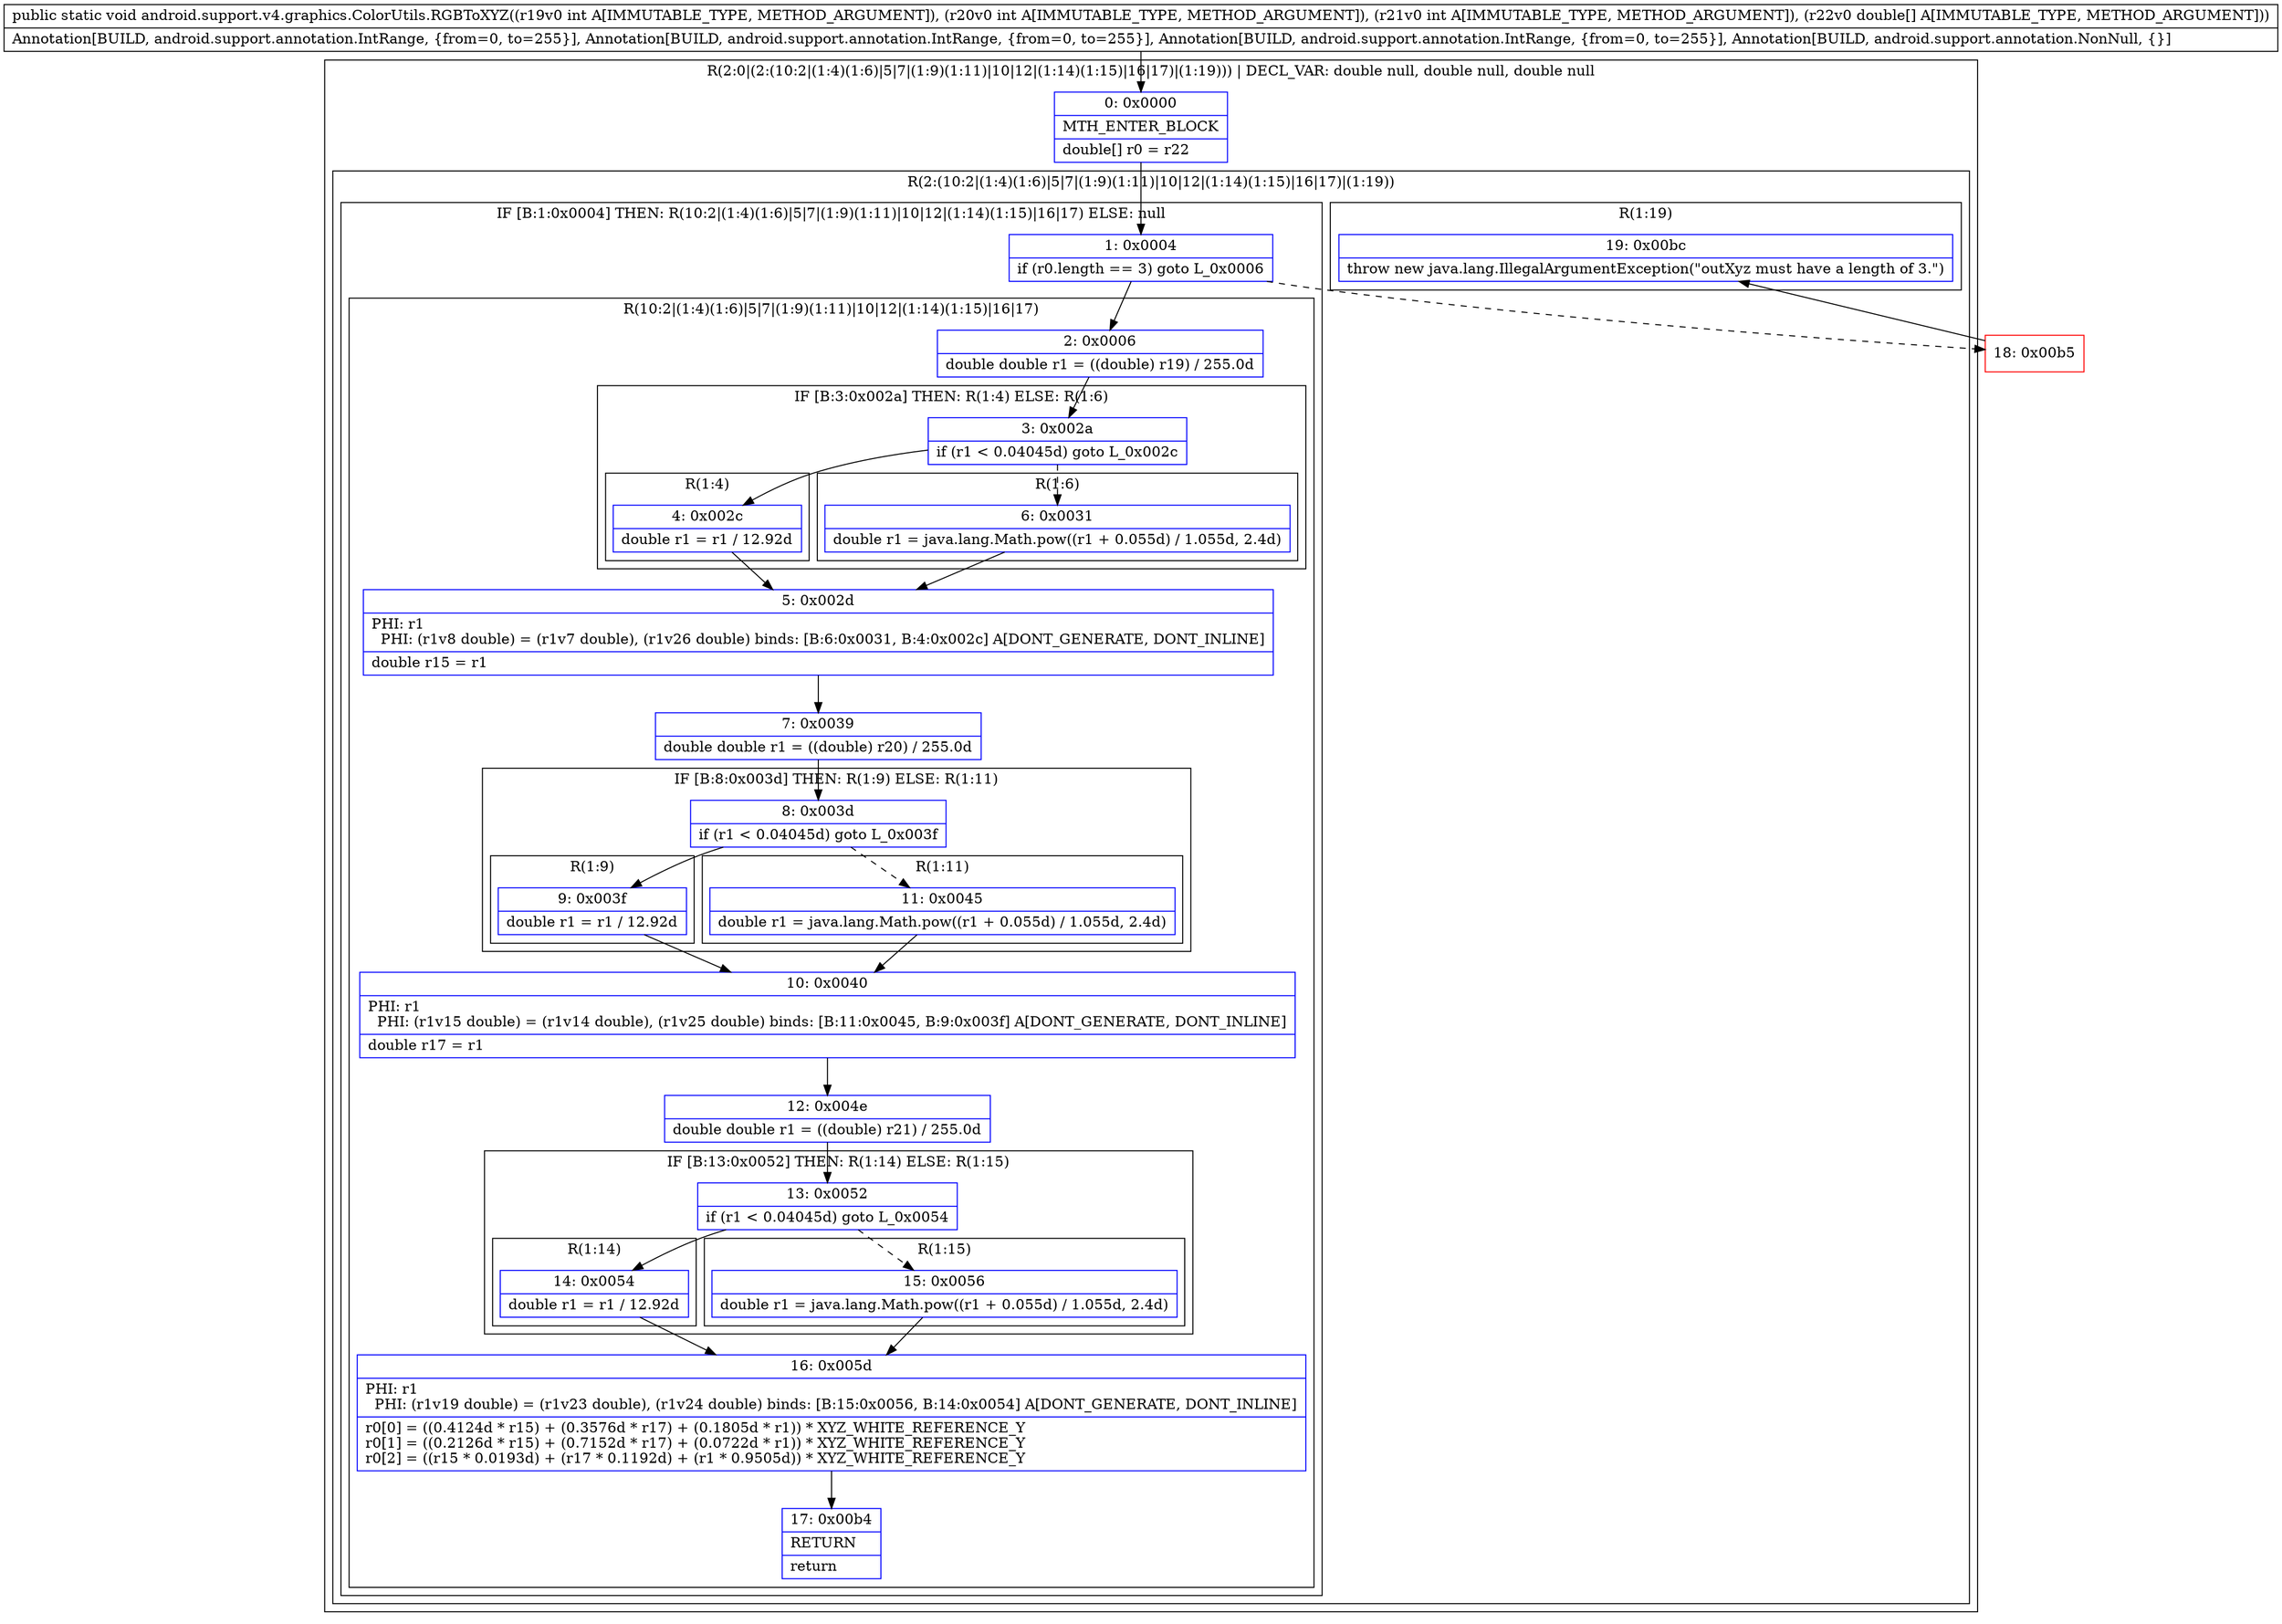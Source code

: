 digraph "CFG forandroid.support.v4.graphics.ColorUtils.RGBToXYZ(III[D)V" {
subgraph cluster_Region_1848391071 {
label = "R(2:0|(2:(10:2|(1:4)(1:6)|5|7|(1:9)(1:11)|10|12|(1:14)(1:15)|16|17)|(1:19))) | DECL_VAR: double null, double null, double null\l";
node [shape=record,color=blue];
Node_0 [shape=record,label="{0\:\ 0x0000|MTH_ENTER_BLOCK\l|double[] r0 = r22\l}"];
subgraph cluster_Region_1184311918 {
label = "R(2:(10:2|(1:4)(1:6)|5|7|(1:9)(1:11)|10|12|(1:14)(1:15)|16|17)|(1:19))";
node [shape=record,color=blue];
subgraph cluster_IfRegion_14029116 {
label = "IF [B:1:0x0004] THEN: R(10:2|(1:4)(1:6)|5|7|(1:9)(1:11)|10|12|(1:14)(1:15)|16|17) ELSE: null";
node [shape=record,color=blue];
Node_1 [shape=record,label="{1\:\ 0x0004|if (r0.length == 3) goto L_0x0006\l}"];
subgraph cluster_Region_1767179376 {
label = "R(10:2|(1:4)(1:6)|5|7|(1:9)(1:11)|10|12|(1:14)(1:15)|16|17)";
node [shape=record,color=blue];
Node_2 [shape=record,label="{2\:\ 0x0006|double double r1 = ((double) r19) \/ 255.0d\l}"];
subgraph cluster_IfRegion_151320168 {
label = "IF [B:3:0x002a] THEN: R(1:4) ELSE: R(1:6)";
node [shape=record,color=blue];
Node_3 [shape=record,label="{3\:\ 0x002a|if (r1 \< 0.04045d) goto L_0x002c\l}"];
subgraph cluster_Region_109816346 {
label = "R(1:4)";
node [shape=record,color=blue];
Node_4 [shape=record,label="{4\:\ 0x002c|double r1 = r1 \/ 12.92d\l}"];
}
subgraph cluster_Region_912528390 {
label = "R(1:6)";
node [shape=record,color=blue];
Node_6 [shape=record,label="{6\:\ 0x0031|double r1 = java.lang.Math.pow((r1 + 0.055d) \/ 1.055d, 2.4d)\l}"];
}
}
Node_5 [shape=record,label="{5\:\ 0x002d|PHI: r1 \l  PHI: (r1v8 double) = (r1v7 double), (r1v26 double) binds: [B:6:0x0031, B:4:0x002c] A[DONT_GENERATE, DONT_INLINE]\l|double r15 = r1\l}"];
Node_7 [shape=record,label="{7\:\ 0x0039|double double r1 = ((double) r20) \/ 255.0d\l}"];
subgraph cluster_IfRegion_2010374206 {
label = "IF [B:8:0x003d] THEN: R(1:9) ELSE: R(1:11)";
node [shape=record,color=blue];
Node_8 [shape=record,label="{8\:\ 0x003d|if (r1 \< 0.04045d) goto L_0x003f\l}"];
subgraph cluster_Region_1506475802 {
label = "R(1:9)";
node [shape=record,color=blue];
Node_9 [shape=record,label="{9\:\ 0x003f|double r1 = r1 \/ 12.92d\l}"];
}
subgraph cluster_Region_46814531 {
label = "R(1:11)";
node [shape=record,color=blue];
Node_11 [shape=record,label="{11\:\ 0x0045|double r1 = java.lang.Math.pow((r1 + 0.055d) \/ 1.055d, 2.4d)\l}"];
}
}
Node_10 [shape=record,label="{10\:\ 0x0040|PHI: r1 \l  PHI: (r1v15 double) = (r1v14 double), (r1v25 double) binds: [B:11:0x0045, B:9:0x003f] A[DONT_GENERATE, DONT_INLINE]\l|double r17 = r1\l}"];
Node_12 [shape=record,label="{12\:\ 0x004e|double double r1 = ((double) r21) \/ 255.0d\l}"];
subgraph cluster_IfRegion_337159480 {
label = "IF [B:13:0x0052] THEN: R(1:14) ELSE: R(1:15)";
node [shape=record,color=blue];
Node_13 [shape=record,label="{13\:\ 0x0052|if (r1 \< 0.04045d) goto L_0x0054\l}"];
subgraph cluster_Region_2091021717 {
label = "R(1:14)";
node [shape=record,color=blue];
Node_14 [shape=record,label="{14\:\ 0x0054|double r1 = r1 \/ 12.92d\l}"];
}
subgraph cluster_Region_1922987828 {
label = "R(1:15)";
node [shape=record,color=blue];
Node_15 [shape=record,label="{15\:\ 0x0056|double r1 = java.lang.Math.pow((r1 + 0.055d) \/ 1.055d, 2.4d)\l}"];
}
}
Node_16 [shape=record,label="{16\:\ 0x005d|PHI: r1 \l  PHI: (r1v19 double) = (r1v23 double), (r1v24 double) binds: [B:15:0x0056, B:14:0x0054] A[DONT_GENERATE, DONT_INLINE]\l|r0[0] = ((0.4124d * r15) + (0.3576d * r17) + (0.1805d * r1)) * XYZ_WHITE_REFERENCE_Y\lr0[1] = ((0.2126d * r15) + (0.7152d * r17) + (0.0722d * r1)) * XYZ_WHITE_REFERENCE_Y\lr0[2] = ((r15 * 0.0193d) + (r17 * 0.1192d) + (r1 * 0.9505d)) * XYZ_WHITE_REFERENCE_Y\l}"];
Node_17 [shape=record,label="{17\:\ 0x00b4|RETURN\l|return\l}"];
}
}
subgraph cluster_Region_146035647 {
label = "R(1:19)";
node [shape=record,color=blue];
Node_19 [shape=record,label="{19\:\ 0x00bc|throw new java.lang.IllegalArgumentException(\"outXyz must have a length of 3.\")\l}"];
}
}
}
Node_18 [shape=record,color=red,label="{18\:\ 0x00b5}"];
MethodNode[shape=record,label="{public static void android.support.v4.graphics.ColorUtils.RGBToXYZ((r19v0 int A[IMMUTABLE_TYPE, METHOD_ARGUMENT]), (r20v0 int A[IMMUTABLE_TYPE, METHOD_ARGUMENT]), (r21v0 int A[IMMUTABLE_TYPE, METHOD_ARGUMENT]), (r22v0 double[] A[IMMUTABLE_TYPE, METHOD_ARGUMENT]))  | Annotation[BUILD, android.support.annotation.IntRange, \{from=0, to=255\}], Annotation[BUILD, android.support.annotation.IntRange, \{from=0, to=255\}], Annotation[BUILD, android.support.annotation.IntRange, \{from=0, to=255\}], Annotation[BUILD, android.support.annotation.NonNull, \{\}]\l}"];
MethodNode -> Node_0;
Node_0 -> Node_1;
Node_1 -> Node_2;
Node_1 -> Node_18[style=dashed];
Node_2 -> Node_3;
Node_3 -> Node_4;
Node_3 -> Node_6[style=dashed];
Node_4 -> Node_5;
Node_6 -> Node_5;
Node_5 -> Node_7;
Node_7 -> Node_8;
Node_8 -> Node_9;
Node_8 -> Node_11[style=dashed];
Node_9 -> Node_10;
Node_11 -> Node_10;
Node_10 -> Node_12;
Node_12 -> Node_13;
Node_13 -> Node_14;
Node_13 -> Node_15[style=dashed];
Node_14 -> Node_16;
Node_15 -> Node_16;
Node_16 -> Node_17;
Node_18 -> Node_19;
}

